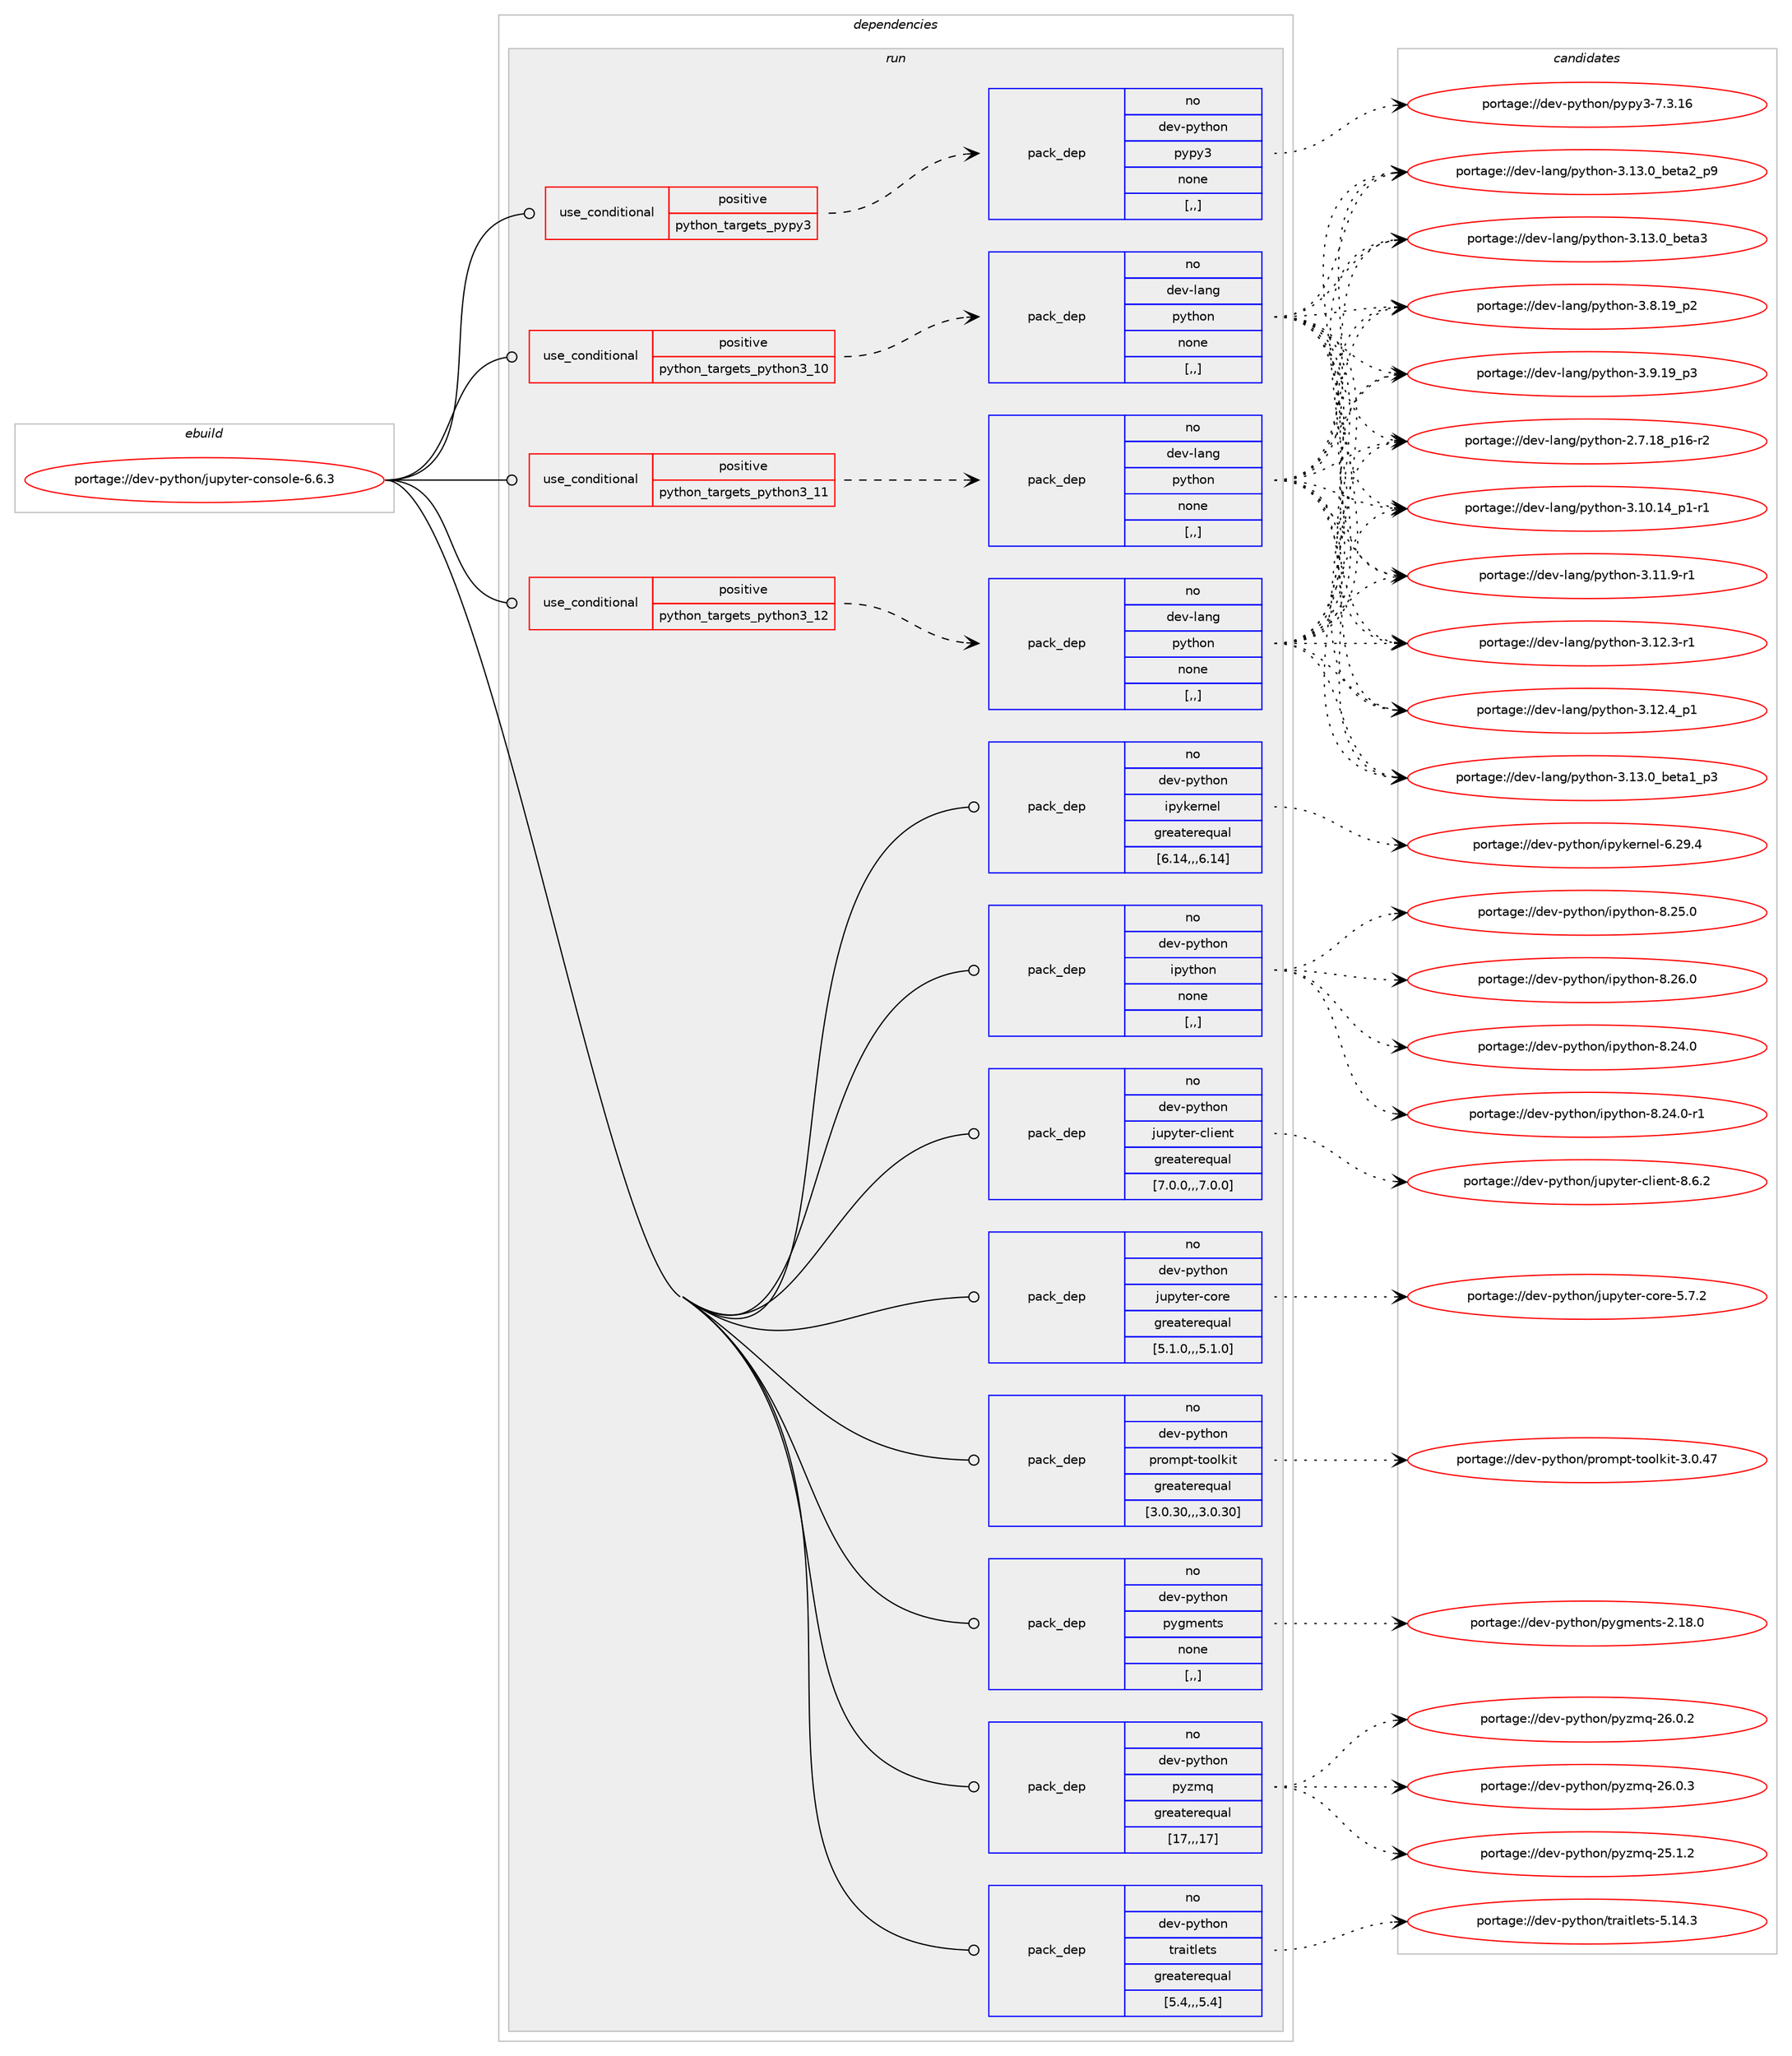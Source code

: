 digraph prolog {

# *************
# Graph options
# *************

newrank=true;
concentrate=true;
compound=true;
graph [rankdir=LR,fontname=Helvetica,fontsize=10,ranksep=1.5];#, ranksep=2.5, nodesep=0.2];
edge  [arrowhead=vee];
node  [fontname=Helvetica,fontsize=10];

# **********
# The ebuild
# **********

subgraph cluster_leftcol {
color=gray;
rank=same;
label=<<i>ebuild</i>>;
id [label="portage://dev-python/jupyter-console-6.6.3", color=red, width=4, href="../dev-python/jupyter-console-6.6.3.svg"];
}

# ****************
# The dependencies
# ****************

subgraph cluster_midcol {
color=gray;
label=<<i>dependencies</i>>;
subgraph cluster_compile {
fillcolor="#eeeeee";
style=filled;
label=<<i>compile</i>>;
}
subgraph cluster_compileandrun {
fillcolor="#eeeeee";
style=filled;
label=<<i>compile and run</i>>;
}
subgraph cluster_run {
fillcolor="#eeeeee";
style=filled;
label=<<i>run</i>>;
subgraph cond33112 {
dependency146014 [label=<<TABLE BORDER="0" CELLBORDER="1" CELLSPACING="0" CELLPADDING="4"><TR><TD ROWSPAN="3" CELLPADDING="10">use_conditional</TD></TR><TR><TD>positive</TD></TR><TR><TD>python_targets_pypy3</TD></TR></TABLE>>, shape=none, color=red];
subgraph pack111687 {
dependency146015 [label=<<TABLE BORDER="0" CELLBORDER="1" CELLSPACING="0" CELLPADDING="4" WIDTH="220"><TR><TD ROWSPAN="6" CELLPADDING="30">pack_dep</TD></TR><TR><TD WIDTH="110">no</TD></TR><TR><TD>dev-python</TD></TR><TR><TD>pypy3</TD></TR><TR><TD>none</TD></TR><TR><TD>[,,]</TD></TR></TABLE>>, shape=none, color=blue];
}
dependency146014:e -> dependency146015:w [weight=20,style="dashed",arrowhead="vee"];
}
id:e -> dependency146014:w [weight=20,style="solid",arrowhead="odot"];
subgraph cond33113 {
dependency146016 [label=<<TABLE BORDER="0" CELLBORDER="1" CELLSPACING="0" CELLPADDING="4"><TR><TD ROWSPAN="3" CELLPADDING="10">use_conditional</TD></TR><TR><TD>positive</TD></TR><TR><TD>python_targets_python3_10</TD></TR></TABLE>>, shape=none, color=red];
subgraph pack111688 {
dependency146017 [label=<<TABLE BORDER="0" CELLBORDER="1" CELLSPACING="0" CELLPADDING="4" WIDTH="220"><TR><TD ROWSPAN="6" CELLPADDING="30">pack_dep</TD></TR><TR><TD WIDTH="110">no</TD></TR><TR><TD>dev-lang</TD></TR><TR><TD>python</TD></TR><TR><TD>none</TD></TR><TR><TD>[,,]</TD></TR></TABLE>>, shape=none, color=blue];
}
dependency146016:e -> dependency146017:w [weight=20,style="dashed",arrowhead="vee"];
}
id:e -> dependency146016:w [weight=20,style="solid",arrowhead="odot"];
subgraph cond33114 {
dependency146018 [label=<<TABLE BORDER="0" CELLBORDER="1" CELLSPACING="0" CELLPADDING="4"><TR><TD ROWSPAN="3" CELLPADDING="10">use_conditional</TD></TR><TR><TD>positive</TD></TR><TR><TD>python_targets_python3_11</TD></TR></TABLE>>, shape=none, color=red];
subgraph pack111689 {
dependency146019 [label=<<TABLE BORDER="0" CELLBORDER="1" CELLSPACING="0" CELLPADDING="4" WIDTH="220"><TR><TD ROWSPAN="6" CELLPADDING="30">pack_dep</TD></TR><TR><TD WIDTH="110">no</TD></TR><TR><TD>dev-lang</TD></TR><TR><TD>python</TD></TR><TR><TD>none</TD></TR><TR><TD>[,,]</TD></TR></TABLE>>, shape=none, color=blue];
}
dependency146018:e -> dependency146019:w [weight=20,style="dashed",arrowhead="vee"];
}
id:e -> dependency146018:w [weight=20,style="solid",arrowhead="odot"];
subgraph cond33115 {
dependency146020 [label=<<TABLE BORDER="0" CELLBORDER="1" CELLSPACING="0" CELLPADDING="4"><TR><TD ROWSPAN="3" CELLPADDING="10">use_conditional</TD></TR><TR><TD>positive</TD></TR><TR><TD>python_targets_python3_12</TD></TR></TABLE>>, shape=none, color=red];
subgraph pack111690 {
dependency146021 [label=<<TABLE BORDER="0" CELLBORDER="1" CELLSPACING="0" CELLPADDING="4" WIDTH="220"><TR><TD ROWSPAN="6" CELLPADDING="30">pack_dep</TD></TR><TR><TD WIDTH="110">no</TD></TR><TR><TD>dev-lang</TD></TR><TR><TD>python</TD></TR><TR><TD>none</TD></TR><TR><TD>[,,]</TD></TR></TABLE>>, shape=none, color=blue];
}
dependency146020:e -> dependency146021:w [weight=20,style="dashed",arrowhead="vee"];
}
id:e -> dependency146020:w [weight=20,style="solid",arrowhead="odot"];
subgraph pack111691 {
dependency146022 [label=<<TABLE BORDER="0" CELLBORDER="1" CELLSPACING="0" CELLPADDING="4" WIDTH="220"><TR><TD ROWSPAN="6" CELLPADDING="30">pack_dep</TD></TR><TR><TD WIDTH="110">no</TD></TR><TR><TD>dev-python</TD></TR><TR><TD>ipykernel</TD></TR><TR><TD>greaterequal</TD></TR><TR><TD>[6.14,,,6.14]</TD></TR></TABLE>>, shape=none, color=blue];
}
id:e -> dependency146022:w [weight=20,style="solid",arrowhead="odot"];
subgraph pack111692 {
dependency146023 [label=<<TABLE BORDER="0" CELLBORDER="1" CELLSPACING="0" CELLPADDING="4" WIDTH="220"><TR><TD ROWSPAN="6" CELLPADDING="30">pack_dep</TD></TR><TR><TD WIDTH="110">no</TD></TR><TR><TD>dev-python</TD></TR><TR><TD>ipython</TD></TR><TR><TD>none</TD></TR><TR><TD>[,,]</TD></TR></TABLE>>, shape=none, color=blue];
}
id:e -> dependency146023:w [weight=20,style="solid",arrowhead="odot"];
subgraph pack111693 {
dependency146024 [label=<<TABLE BORDER="0" CELLBORDER="1" CELLSPACING="0" CELLPADDING="4" WIDTH="220"><TR><TD ROWSPAN="6" CELLPADDING="30">pack_dep</TD></TR><TR><TD WIDTH="110">no</TD></TR><TR><TD>dev-python</TD></TR><TR><TD>jupyter-client</TD></TR><TR><TD>greaterequal</TD></TR><TR><TD>[7.0.0,,,7.0.0]</TD></TR></TABLE>>, shape=none, color=blue];
}
id:e -> dependency146024:w [weight=20,style="solid",arrowhead="odot"];
subgraph pack111694 {
dependency146025 [label=<<TABLE BORDER="0" CELLBORDER="1" CELLSPACING="0" CELLPADDING="4" WIDTH="220"><TR><TD ROWSPAN="6" CELLPADDING="30">pack_dep</TD></TR><TR><TD WIDTH="110">no</TD></TR><TR><TD>dev-python</TD></TR><TR><TD>jupyter-core</TD></TR><TR><TD>greaterequal</TD></TR><TR><TD>[5.1.0,,,5.1.0]</TD></TR></TABLE>>, shape=none, color=blue];
}
id:e -> dependency146025:w [weight=20,style="solid",arrowhead="odot"];
subgraph pack111695 {
dependency146026 [label=<<TABLE BORDER="0" CELLBORDER="1" CELLSPACING="0" CELLPADDING="4" WIDTH="220"><TR><TD ROWSPAN="6" CELLPADDING="30">pack_dep</TD></TR><TR><TD WIDTH="110">no</TD></TR><TR><TD>dev-python</TD></TR><TR><TD>prompt-toolkit</TD></TR><TR><TD>greaterequal</TD></TR><TR><TD>[3.0.30,,,3.0.30]</TD></TR></TABLE>>, shape=none, color=blue];
}
id:e -> dependency146026:w [weight=20,style="solid",arrowhead="odot"];
subgraph pack111696 {
dependency146027 [label=<<TABLE BORDER="0" CELLBORDER="1" CELLSPACING="0" CELLPADDING="4" WIDTH="220"><TR><TD ROWSPAN="6" CELLPADDING="30">pack_dep</TD></TR><TR><TD WIDTH="110">no</TD></TR><TR><TD>dev-python</TD></TR><TR><TD>pygments</TD></TR><TR><TD>none</TD></TR><TR><TD>[,,]</TD></TR></TABLE>>, shape=none, color=blue];
}
id:e -> dependency146027:w [weight=20,style="solid",arrowhead="odot"];
subgraph pack111697 {
dependency146028 [label=<<TABLE BORDER="0" CELLBORDER="1" CELLSPACING="0" CELLPADDING="4" WIDTH="220"><TR><TD ROWSPAN="6" CELLPADDING="30">pack_dep</TD></TR><TR><TD WIDTH="110">no</TD></TR><TR><TD>dev-python</TD></TR><TR><TD>pyzmq</TD></TR><TR><TD>greaterequal</TD></TR><TR><TD>[17,,,17]</TD></TR></TABLE>>, shape=none, color=blue];
}
id:e -> dependency146028:w [weight=20,style="solid",arrowhead="odot"];
subgraph pack111698 {
dependency146029 [label=<<TABLE BORDER="0" CELLBORDER="1" CELLSPACING="0" CELLPADDING="4" WIDTH="220"><TR><TD ROWSPAN="6" CELLPADDING="30">pack_dep</TD></TR><TR><TD WIDTH="110">no</TD></TR><TR><TD>dev-python</TD></TR><TR><TD>traitlets</TD></TR><TR><TD>greaterequal</TD></TR><TR><TD>[5.4,,,5.4]</TD></TR></TABLE>>, shape=none, color=blue];
}
id:e -> dependency146029:w [weight=20,style="solid",arrowhead="odot"];
}
}

# **************
# The candidates
# **************

subgraph cluster_choices {
rank=same;
color=gray;
label=<<i>candidates</i>>;

subgraph choice111687 {
color=black;
nodesep=1;
choice10010111845112121116104111110471121211121215145554651464954 [label="portage://dev-python/pypy3-7.3.16", color=red, width=4,href="../dev-python/pypy3-7.3.16.svg"];
dependency146015:e -> choice10010111845112121116104111110471121211121215145554651464954:w [style=dotted,weight="100"];
}
subgraph choice111688 {
color=black;
nodesep=1;
choice100101118451089711010347112121116104111110455046554649569511249544511450 [label="portage://dev-lang/python-2.7.18_p16-r2", color=red, width=4,href="../dev-lang/python-2.7.18_p16-r2.svg"];
choice100101118451089711010347112121116104111110455146494846495295112494511449 [label="portage://dev-lang/python-3.10.14_p1-r1", color=red, width=4,href="../dev-lang/python-3.10.14_p1-r1.svg"];
choice100101118451089711010347112121116104111110455146494946574511449 [label="portage://dev-lang/python-3.11.9-r1", color=red, width=4,href="../dev-lang/python-3.11.9-r1.svg"];
choice100101118451089711010347112121116104111110455146495046514511449 [label="portage://dev-lang/python-3.12.3-r1", color=red, width=4,href="../dev-lang/python-3.12.3-r1.svg"];
choice100101118451089711010347112121116104111110455146495046529511249 [label="portage://dev-lang/python-3.12.4_p1", color=red, width=4,href="../dev-lang/python-3.12.4_p1.svg"];
choice10010111845108971101034711212111610411111045514649514648959810111697499511251 [label="portage://dev-lang/python-3.13.0_beta1_p3", color=red, width=4,href="../dev-lang/python-3.13.0_beta1_p3.svg"];
choice10010111845108971101034711212111610411111045514649514648959810111697509511257 [label="portage://dev-lang/python-3.13.0_beta2_p9", color=red, width=4,href="../dev-lang/python-3.13.0_beta2_p9.svg"];
choice1001011184510897110103471121211161041111104551464951464895981011169751 [label="portage://dev-lang/python-3.13.0_beta3", color=red, width=4,href="../dev-lang/python-3.13.0_beta3.svg"];
choice100101118451089711010347112121116104111110455146564649579511250 [label="portage://dev-lang/python-3.8.19_p2", color=red, width=4,href="../dev-lang/python-3.8.19_p2.svg"];
choice100101118451089711010347112121116104111110455146574649579511251 [label="portage://dev-lang/python-3.9.19_p3", color=red, width=4,href="../dev-lang/python-3.9.19_p3.svg"];
dependency146017:e -> choice100101118451089711010347112121116104111110455046554649569511249544511450:w [style=dotted,weight="100"];
dependency146017:e -> choice100101118451089711010347112121116104111110455146494846495295112494511449:w [style=dotted,weight="100"];
dependency146017:e -> choice100101118451089711010347112121116104111110455146494946574511449:w [style=dotted,weight="100"];
dependency146017:e -> choice100101118451089711010347112121116104111110455146495046514511449:w [style=dotted,weight="100"];
dependency146017:e -> choice100101118451089711010347112121116104111110455146495046529511249:w [style=dotted,weight="100"];
dependency146017:e -> choice10010111845108971101034711212111610411111045514649514648959810111697499511251:w [style=dotted,weight="100"];
dependency146017:e -> choice10010111845108971101034711212111610411111045514649514648959810111697509511257:w [style=dotted,weight="100"];
dependency146017:e -> choice1001011184510897110103471121211161041111104551464951464895981011169751:w [style=dotted,weight="100"];
dependency146017:e -> choice100101118451089711010347112121116104111110455146564649579511250:w [style=dotted,weight="100"];
dependency146017:e -> choice100101118451089711010347112121116104111110455146574649579511251:w [style=dotted,weight="100"];
}
subgraph choice111689 {
color=black;
nodesep=1;
choice100101118451089711010347112121116104111110455046554649569511249544511450 [label="portage://dev-lang/python-2.7.18_p16-r2", color=red, width=4,href="../dev-lang/python-2.7.18_p16-r2.svg"];
choice100101118451089711010347112121116104111110455146494846495295112494511449 [label="portage://dev-lang/python-3.10.14_p1-r1", color=red, width=4,href="../dev-lang/python-3.10.14_p1-r1.svg"];
choice100101118451089711010347112121116104111110455146494946574511449 [label="portage://dev-lang/python-3.11.9-r1", color=red, width=4,href="../dev-lang/python-3.11.9-r1.svg"];
choice100101118451089711010347112121116104111110455146495046514511449 [label="portage://dev-lang/python-3.12.3-r1", color=red, width=4,href="../dev-lang/python-3.12.3-r1.svg"];
choice100101118451089711010347112121116104111110455146495046529511249 [label="portage://dev-lang/python-3.12.4_p1", color=red, width=4,href="../dev-lang/python-3.12.4_p1.svg"];
choice10010111845108971101034711212111610411111045514649514648959810111697499511251 [label="portage://dev-lang/python-3.13.0_beta1_p3", color=red, width=4,href="../dev-lang/python-3.13.0_beta1_p3.svg"];
choice10010111845108971101034711212111610411111045514649514648959810111697509511257 [label="portage://dev-lang/python-3.13.0_beta2_p9", color=red, width=4,href="../dev-lang/python-3.13.0_beta2_p9.svg"];
choice1001011184510897110103471121211161041111104551464951464895981011169751 [label="portage://dev-lang/python-3.13.0_beta3", color=red, width=4,href="../dev-lang/python-3.13.0_beta3.svg"];
choice100101118451089711010347112121116104111110455146564649579511250 [label="portage://dev-lang/python-3.8.19_p2", color=red, width=4,href="../dev-lang/python-3.8.19_p2.svg"];
choice100101118451089711010347112121116104111110455146574649579511251 [label="portage://dev-lang/python-3.9.19_p3", color=red, width=4,href="../dev-lang/python-3.9.19_p3.svg"];
dependency146019:e -> choice100101118451089711010347112121116104111110455046554649569511249544511450:w [style=dotted,weight="100"];
dependency146019:e -> choice100101118451089711010347112121116104111110455146494846495295112494511449:w [style=dotted,weight="100"];
dependency146019:e -> choice100101118451089711010347112121116104111110455146494946574511449:w [style=dotted,weight="100"];
dependency146019:e -> choice100101118451089711010347112121116104111110455146495046514511449:w [style=dotted,weight="100"];
dependency146019:e -> choice100101118451089711010347112121116104111110455146495046529511249:w [style=dotted,weight="100"];
dependency146019:e -> choice10010111845108971101034711212111610411111045514649514648959810111697499511251:w [style=dotted,weight="100"];
dependency146019:e -> choice10010111845108971101034711212111610411111045514649514648959810111697509511257:w [style=dotted,weight="100"];
dependency146019:e -> choice1001011184510897110103471121211161041111104551464951464895981011169751:w [style=dotted,weight="100"];
dependency146019:e -> choice100101118451089711010347112121116104111110455146564649579511250:w [style=dotted,weight="100"];
dependency146019:e -> choice100101118451089711010347112121116104111110455146574649579511251:w [style=dotted,weight="100"];
}
subgraph choice111690 {
color=black;
nodesep=1;
choice100101118451089711010347112121116104111110455046554649569511249544511450 [label="portage://dev-lang/python-2.7.18_p16-r2", color=red, width=4,href="../dev-lang/python-2.7.18_p16-r2.svg"];
choice100101118451089711010347112121116104111110455146494846495295112494511449 [label="portage://dev-lang/python-3.10.14_p1-r1", color=red, width=4,href="../dev-lang/python-3.10.14_p1-r1.svg"];
choice100101118451089711010347112121116104111110455146494946574511449 [label="portage://dev-lang/python-3.11.9-r1", color=red, width=4,href="../dev-lang/python-3.11.9-r1.svg"];
choice100101118451089711010347112121116104111110455146495046514511449 [label="portage://dev-lang/python-3.12.3-r1", color=red, width=4,href="../dev-lang/python-3.12.3-r1.svg"];
choice100101118451089711010347112121116104111110455146495046529511249 [label="portage://dev-lang/python-3.12.4_p1", color=red, width=4,href="../dev-lang/python-3.12.4_p1.svg"];
choice10010111845108971101034711212111610411111045514649514648959810111697499511251 [label="portage://dev-lang/python-3.13.0_beta1_p3", color=red, width=4,href="../dev-lang/python-3.13.0_beta1_p3.svg"];
choice10010111845108971101034711212111610411111045514649514648959810111697509511257 [label="portage://dev-lang/python-3.13.0_beta2_p9", color=red, width=4,href="../dev-lang/python-3.13.0_beta2_p9.svg"];
choice1001011184510897110103471121211161041111104551464951464895981011169751 [label="portage://dev-lang/python-3.13.0_beta3", color=red, width=4,href="../dev-lang/python-3.13.0_beta3.svg"];
choice100101118451089711010347112121116104111110455146564649579511250 [label="portage://dev-lang/python-3.8.19_p2", color=red, width=4,href="../dev-lang/python-3.8.19_p2.svg"];
choice100101118451089711010347112121116104111110455146574649579511251 [label="portage://dev-lang/python-3.9.19_p3", color=red, width=4,href="../dev-lang/python-3.9.19_p3.svg"];
dependency146021:e -> choice100101118451089711010347112121116104111110455046554649569511249544511450:w [style=dotted,weight="100"];
dependency146021:e -> choice100101118451089711010347112121116104111110455146494846495295112494511449:w [style=dotted,weight="100"];
dependency146021:e -> choice100101118451089711010347112121116104111110455146494946574511449:w [style=dotted,weight="100"];
dependency146021:e -> choice100101118451089711010347112121116104111110455146495046514511449:w [style=dotted,weight="100"];
dependency146021:e -> choice100101118451089711010347112121116104111110455146495046529511249:w [style=dotted,weight="100"];
dependency146021:e -> choice10010111845108971101034711212111610411111045514649514648959810111697499511251:w [style=dotted,weight="100"];
dependency146021:e -> choice10010111845108971101034711212111610411111045514649514648959810111697509511257:w [style=dotted,weight="100"];
dependency146021:e -> choice1001011184510897110103471121211161041111104551464951464895981011169751:w [style=dotted,weight="100"];
dependency146021:e -> choice100101118451089711010347112121116104111110455146564649579511250:w [style=dotted,weight="100"];
dependency146021:e -> choice100101118451089711010347112121116104111110455146574649579511251:w [style=dotted,weight="100"];
}
subgraph choice111691 {
color=black;
nodesep=1;
choice100101118451121211161041111104710511212110710111411010110845544650574652 [label="portage://dev-python/ipykernel-6.29.4", color=red, width=4,href="../dev-python/ipykernel-6.29.4.svg"];
dependency146022:e -> choice100101118451121211161041111104710511212110710111411010110845544650574652:w [style=dotted,weight="100"];
}
subgraph choice111692 {
color=black;
nodesep=1;
choice100101118451121211161041111104710511212111610411111045564650524648 [label="portage://dev-python/ipython-8.24.0", color=red, width=4,href="../dev-python/ipython-8.24.0.svg"];
choice1001011184511212111610411111047105112121116104111110455646505246484511449 [label="portage://dev-python/ipython-8.24.0-r1", color=red, width=4,href="../dev-python/ipython-8.24.0-r1.svg"];
choice100101118451121211161041111104710511212111610411111045564650534648 [label="portage://dev-python/ipython-8.25.0", color=red, width=4,href="../dev-python/ipython-8.25.0.svg"];
choice100101118451121211161041111104710511212111610411111045564650544648 [label="portage://dev-python/ipython-8.26.0", color=red, width=4,href="../dev-python/ipython-8.26.0.svg"];
dependency146023:e -> choice100101118451121211161041111104710511212111610411111045564650524648:w [style=dotted,weight="100"];
dependency146023:e -> choice1001011184511212111610411111047105112121116104111110455646505246484511449:w [style=dotted,weight="100"];
dependency146023:e -> choice100101118451121211161041111104710511212111610411111045564650534648:w [style=dotted,weight="100"];
dependency146023:e -> choice100101118451121211161041111104710511212111610411111045564650544648:w [style=dotted,weight="100"];
}
subgraph choice111693 {
color=black;
nodesep=1;
choice10010111845112121116104111110471061171121211161011144599108105101110116455646544650 [label="portage://dev-python/jupyter-client-8.6.2", color=red, width=4,href="../dev-python/jupyter-client-8.6.2.svg"];
dependency146024:e -> choice10010111845112121116104111110471061171121211161011144599108105101110116455646544650:w [style=dotted,weight="100"];
}
subgraph choice111694 {
color=black;
nodesep=1;
choice10010111845112121116104111110471061171121211161011144599111114101455346554650 [label="portage://dev-python/jupyter-core-5.7.2", color=red, width=4,href="../dev-python/jupyter-core-5.7.2.svg"];
dependency146025:e -> choice10010111845112121116104111110471061171121211161011144599111114101455346554650:w [style=dotted,weight="100"];
}
subgraph choice111695 {
color=black;
nodesep=1;
choice10010111845112121116104111110471121141111091121164511611111110810710511645514648465255 [label="portage://dev-python/prompt-toolkit-3.0.47", color=red, width=4,href="../dev-python/prompt-toolkit-3.0.47.svg"];
dependency146026:e -> choice10010111845112121116104111110471121141111091121164511611111110810710511645514648465255:w [style=dotted,weight="100"];
}
subgraph choice111696 {
color=black;
nodesep=1;
choice100101118451121211161041111104711212110310910111011611545504649564648 [label="portage://dev-python/pygments-2.18.0", color=red, width=4,href="../dev-python/pygments-2.18.0.svg"];
dependency146027:e -> choice100101118451121211161041111104711212110310910111011611545504649564648:w [style=dotted,weight="100"];
}
subgraph choice111697 {
color=black;
nodesep=1;
choice100101118451121211161041111104711212112210911345505346494650 [label="portage://dev-python/pyzmq-25.1.2", color=red, width=4,href="../dev-python/pyzmq-25.1.2.svg"];
choice100101118451121211161041111104711212112210911345505446484650 [label="portage://dev-python/pyzmq-26.0.2", color=red, width=4,href="../dev-python/pyzmq-26.0.2.svg"];
choice100101118451121211161041111104711212112210911345505446484651 [label="portage://dev-python/pyzmq-26.0.3", color=red, width=4,href="../dev-python/pyzmq-26.0.3.svg"];
dependency146028:e -> choice100101118451121211161041111104711212112210911345505346494650:w [style=dotted,weight="100"];
dependency146028:e -> choice100101118451121211161041111104711212112210911345505446484650:w [style=dotted,weight="100"];
dependency146028:e -> choice100101118451121211161041111104711212112210911345505446484651:w [style=dotted,weight="100"];
}
subgraph choice111698 {
color=black;
nodesep=1;
choice10010111845112121116104111110471161149710511610810111611545534649524651 [label="portage://dev-python/traitlets-5.14.3", color=red, width=4,href="../dev-python/traitlets-5.14.3.svg"];
dependency146029:e -> choice10010111845112121116104111110471161149710511610810111611545534649524651:w [style=dotted,weight="100"];
}
}

}
